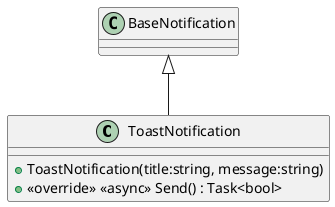 @startuml
class ToastNotification {
    + ToastNotification(title:string, message:string)
    + <<override>> <<async>> Send() : Task<bool>
}
BaseNotification <|-- ToastNotification
@enduml

